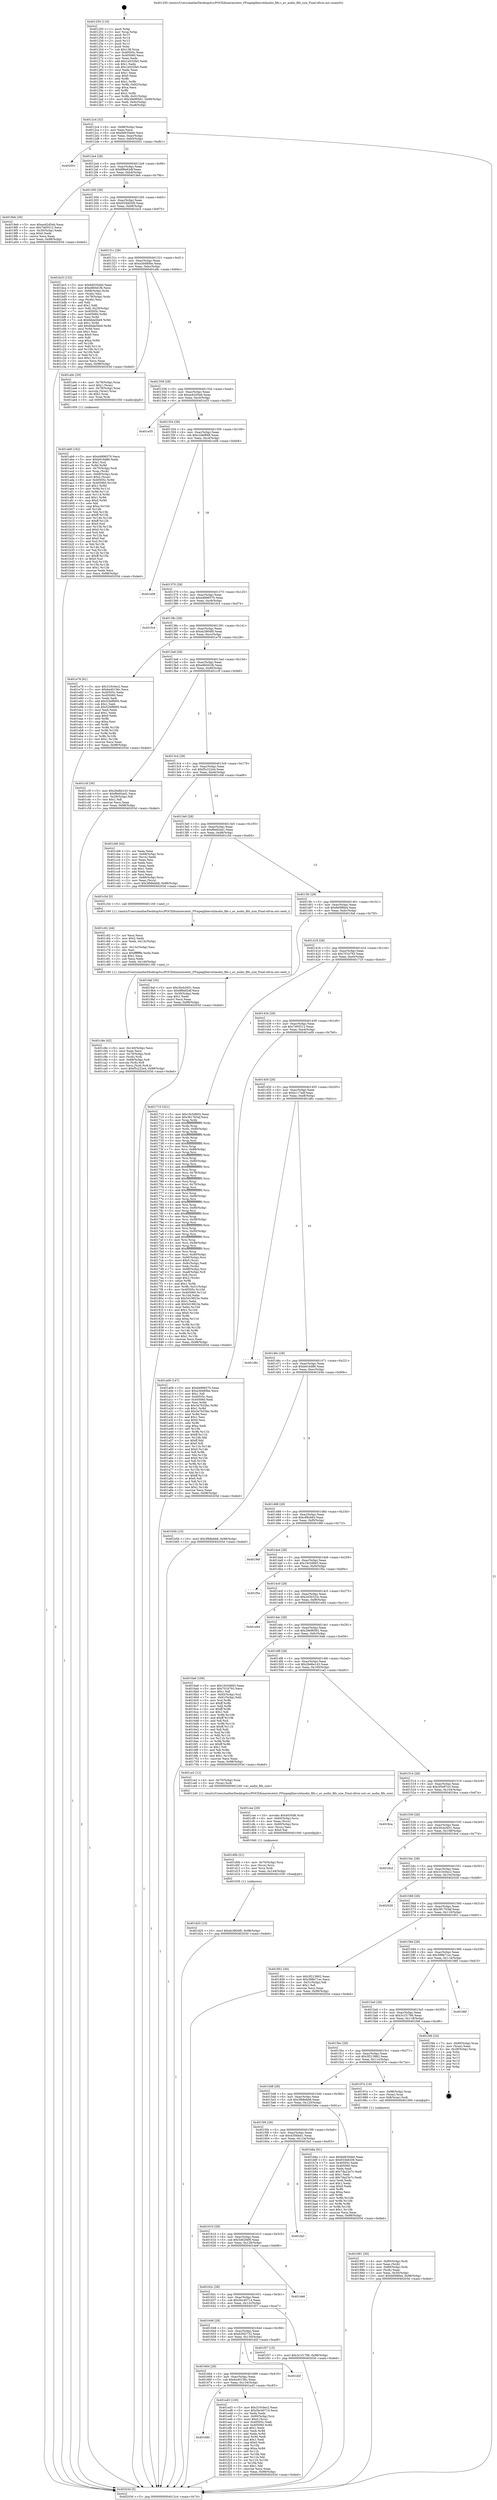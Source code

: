 digraph "0x401250" {
  label = "0x401250 (/mnt/c/Users/mathe/Desktop/tcc/POCII/binaries/extr_FFmpeglibavutilaudio_fifo.c_av_audio_fifo_size_Final-ollvm.out::main(0))"
  labelloc = "t"
  node[shape=record]

  Entry [label="",width=0.3,height=0.3,shape=circle,fillcolor=black,style=filled]
  "0x4012c4" [label="{
     0x4012c4 [32]\l
     | [instrs]\l
     &nbsp;&nbsp;0x4012c4 \<+6\>: mov -0x98(%rbp),%eax\l
     &nbsp;&nbsp;0x4012ca \<+2\>: mov %eax,%ecx\l
     &nbsp;&nbsp;0x4012cc \<+6\>: sub $0x8d035eb0,%ecx\l
     &nbsp;&nbsp;0x4012d2 \<+6\>: mov %eax,-0xac(%rbp)\l
     &nbsp;&nbsp;0x4012d8 \<+6\>: mov %ecx,-0xb0(%rbp)\l
     &nbsp;&nbsp;0x4012de \<+6\>: je 0000000000402001 \<main+0xdb1\>\l
  }"]
  "0x402001" [label="{
     0x402001\l
  }", style=dashed]
  "0x4012e4" [label="{
     0x4012e4 [28]\l
     | [instrs]\l
     &nbsp;&nbsp;0x4012e4 \<+5\>: jmp 00000000004012e9 \<main+0x99\>\l
     &nbsp;&nbsp;0x4012e9 \<+6\>: mov -0xac(%rbp),%eax\l
     &nbsp;&nbsp;0x4012ef \<+5\>: sub $0x8f6e62df,%eax\l
     &nbsp;&nbsp;0x4012f4 \<+6\>: mov %eax,-0xb4(%rbp)\l
     &nbsp;&nbsp;0x4012fa \<+6\>: je 00000000004019eb \<main+0x79b\>\l
  }"]
  Exit [label="",width=0.3,height=0.3,shape=circle,fillcolor=black,style=filled,peripheries=2]
  "0x4019eb" [label="{
     0x4019eb [30]\l
     | [instrs]\l
     &nbsp;&nbsp;0x4019eb \<+5\>: mov $0xac62d5eb,%eax\l
     &nbsp;&nbsp;0x4019f0 \<+5\>: mov $0x7d05512,%ecx\l
     &nbsp;&nbsp;0x4019f5 \<+3\>: mov -0x30(%rbp),%edx\l
     &nbsp;&nbsp;0x4019f8 \<+3\>: cmp $0x0,%edx\l
     &nbsp;&nbsp;0x4019fb \<+3\>: cmove %ecx,%eax\l
     &nbsp;&nbsp;0x4019fe \<+6\>: mov %eax,-0x98(%rbp)\l
     &nbsp;&nbsp;0x401a04 \<+5\>: jmp 000000000040203d \<main+0xded\>\l
  }"]
  "0x401300" [label="{
     0x401300 [28]\l
     | [instrs]\l
     &nbsp;&nbsp;0x401300 \<+5\>: jmp 0000000000401305 \<main+0xb5\>\l
     &nbsp;&nbsp;0x401305 \<+6\>: mov -0xac(%rbp),%eax\l
     &nbsp;&nbsp;0x40130b \<+5\>: sub $0x933b8209,%eax\l
     &nbsp;&nbsp;0x401310 \<+6\>: mov %eax,-0xb8(%rbp)\l
     &nbsp;&nbsp;0x401316 \<+6\>: je 0000000000401bc5 \<main+0x975\>\l
  }"]
  "0x401680" [label="{
     0x401680\l
  }", style=dashed]
  "0x401bc5" [label="{
     0x401bc5 [122]\l
     | [instrs]\l
     &nbsp;&nbsp;0x401bc5 \<+5\>: mov $0x8d035eb0,%eax\l
     &nbsp;&nbsp;0x401bca \<+5\>: mov $0xe9b0d1fb,%ecx\l
     &nbsp;&nbsp;0x401bcf \<+4\>: mov -0x68(%rbp),%rdx\l
     &nbsp;&nbsp;0x401bd3 \<+2\>: mov (%rdx),%esi\l
     &nbsp;&nbsp;0x401bd5 \<+4\>: mov -0x78(%rbp),%rdx\l
     &nbsp;&nbsp;0x401bd9 \<+2\>: cmp (%rdx),%esi\l
     &nbsp;&nbsp;0x401bdb \<+4\>: setl %dil\l
     &nbsp;&nbsp;0x401bdf \<+4\>: and $0x1,%dil\l
     &nbsp;&nbsp;0x401be3 \<+4\>: mov %dil,-0x29(%rbp)\l
     &nbsp;&nbsp;0x401be7 \<+7\>: mov 0x40505c,%esi\l
     &nbsp;&nbsp;0x401bee \<+8\>: mov 0x405060,%r8d\l
     &nbsp;&nbsp;0x401bf6 \<+3\>: mov %esi,%r9d\l
     &nbsp;&nbsp;0x401bf9 \<+7\>: sub $0x8dda5bb9,%r9d\l
     &nbsp;&nbsp;0x401c00 \<+4\>: sub $0x1,%r9d\l
     &nbsp;&nbsp;0x401c04 \<+7\>: add $0x8dda5bb9,%r9d\l
     &nbsp;&nbsp;0x401c0b \<+4\>: imul %r9d,%esi\l
     &nbsp;&nbsp;0x401c0f \<+3\>: and $0x1,%esi\l
     &nbsp;&nbsp;0x401c12 \<+3\>: cmp $0x0,%esi\l
     &nbsp;&nbsp;0x401c15 \<+4\>: sete %dil\l
     &nbsp;&nbsp;0x401c19 \<+4\>: cmp $0xa,%r8d\l
     &nbsp;&nbsp;0x401c1d \<+4\>: setl %r10b\l
     &nbsp;&nbsp;0x401c21 \<+3\>: mov %dil,%r11b\l
     &nbsp;&nbsp;0x401c24 \<+3\>: and %r10b,%r11b\l
     &nbsp;&nbsp;0x401c27 \<+3\>: xor %r10b,%dil\l
     &nbsp;&nbsp;0x401c2a \<+3\>: or %dil,%r11b\l
     &nbsp;&nbsp;0x401c2d \<+4\>: test $0x1,%r11b\l
     &nbsp;&nbsp;0x401c31 \<+3\>: cmovne %ecx,%eax\l
     &nbsp;&nbsp;0x401c34 \<+6\>: mov %eax,-0x98(%rbp)\l
     &nbsp;&nbsp;0x401c3a \<+5\>: jmp 000000000040203d \<main+0xded\>\l
  }"]
  "0x40131c" [label="{
     0x40131c [28]\l
     | [instrs]\l
     &nbsp;&nbsp;0x40131c \<+5\>: jmp 0000000000401321 \<main+0xd1\>\l
     &nbsp;&nbsp;0x401321 \<+6\>: mov -0xac(%rbp),%eax\l
     &nbsp;&nbsp;0x401327 \<+5\>: sub $0xa3d480be,%eax\l
     &nbsp;&nbsp;0x40132c \<+6\>: mov %eax,-0xbc(%rbp)\l
     &nbsp;&nbsp;0x401332 \<+6\>: je 0000000000401a9c \<main+0x84c\>\l
  }"]
  "0x401ed3" [label="{
     0x401ed3 [100]\l
     | [instrs]\l
     &nbsp;&nbsp;0x401ed3 \<+5\>: mov $0x310c0ec2,%eax\l
     &nbsp;&nbsp;0x401ed8 \<+5\>: mov $0x5bc40714,%ecx\l
     &nbsp;&nbsp;0x401edd \<+2\>: xor %edx,%edx\l
     &nbsp;&nbsp;0x401edf \<+7\>: mov -0x90(%rbp),%rsi\l
     &nbsp;&nbsp;0x401ee6 \<+6\>: movl $0x0,(%rsi)\l
     &nbsp;&nbsp;0x401eec \<+7\>: mov 0x40505c,%edi\l
     &nbsp;&nbsp;0x401ef3 \<+8\>: mov 0x405060,%r8d\l
     &nbsp;&nbsp;0x401efb \<+3\>: sub $0x1,%edx\l
     &nbsp;&nbsp;0x401efe \<+3\>: mov %edi,%r9d\l
     &nbsp;&nbsp;0x401f01 \<+3\>: add %edx,%r9d\l
     &nbsp;&nbsp;0x401f04 \<+4\>: imul %r9d,%edi\l
     &nbsp;&nbsp;0x401f08 \<+3\>: and $0x1,%edi\l
     &nbsp;&nbsp;0x401f0b \<+3\>: cmp $0x0,%edi\l
     &nbsp;&nbsp;0x401f0e \<+4\>: sete %r10b\l
     &nbsp;&nbsp;0x401f12 \<+4\>: cmp $0xa,%r8d\l
     &nbsp;&nbsp;0x401f16 \<+4\>: setl %r11b\l
     &nbsp;&nbsp;0x401f1a \<+3\>: mov %r10b,%bl\l
     &nbsp;&nbsp;0x401f1d \<+3\>: and %r11b,%bl\l
     &nbsp;&nbsp;0x401f20 \<+3\>: xor %r11b,%r10b\l
     &nbsp;&nbsp;0x401f23 \<+3\>: or %r10b,%bl\l
     &nbsp;&nbsp;0x401f26 \<+3\>: test $0x1,%bl\l
     &nbsp;&nbsp;0x401f29 \<+3\>: cmovne %ecx,%eax\l
     &nbsp;&nbsp;0x401f2c \<+6\>: mov %eax,-0x98(%rbp)\l
     &nbsp;&nbsp;0x401f32 \<+5\>: jmp 000000000040203d \<main+0xded\>\l
  }"]
  "0x401a9c" [label="{
     0x401a9c [29]\l
     | [instrs]\l
     &nbsp;&nbsp;0x401a9c \<+4\>: mov -0x78(%rbp),%rax\l
     &nbsp;&nbsp;0x401aa0 \<+6\>: movl $0x1,(%rax)\l
     &nbsp;&nbsp;0x401aa6 \<+4\>: mov -0x78(%rbp),%rax\l
     &nbsp;&nbsp;0x401aaa \<+3\>: movslq (%rax),%rax\l
     &nbsp;&nbsp;0x401aad \<+4\>: shl $0x2,%rax\l
     &nbsp;&nbsp;0x401ab1 \<+3\>: mov %rax,%rdi\l
     &nbsp;&nbsp;0x401ab4 \<+5\>: call 0000000000401050 \<malloc@plt\>\l
     | [calls]\l
     &nbsp;&nbsp;0x401050 \{1\} (unknown)\l
  }"]
  "0x401338" [label="{
     0x401338 [28]\l
     | [instrs]\l
     &nbsp;&nbsp;0x401338 \<+5\>: jmp 000000000040133d \<main+0xed\>\l
     &nbsp;&nbsp;0x40133d \<+6\>: mov -0xac(%rbp),%eax\l
     &nbsp;&nbsp;0x401343 \<+5\>: sub $0xac62d5eb,%eax\l
     &nbsp;&nbsp;0x401348 \<+6\>: mov %eax,-0xc0(%rbp)\l
     &nbsp;&nbsp;0x40134e \<+6\>: je 0000000000401e55 \<main+0xc05\>\l
  }"]
  "0x401664" [label="{
     0x401664 [28]\l
     | [instrs]\l
     &nbsp;&nbsp;0x401664 \<+5\>: jmp 0000000000401669 \<main+0x419\>\l
     &nbsp;&nbsp;0x401669 \<+6\>: mov -0xac(%rbp),%eax\l
     &nbsp;&nbsp;0x40166f \<+5\>: sub $0x6e40156c,%eax\l
     &nbsp;&nbsp;0x401674 \<+6\>: mov %eax,-0x134(%rbp)\l
     &nbsp;&nbsp;0x40167a \<+6\>: je 0000000000401ed3 \<main+0xc83\>\l
  }"]
  "0x401e55" [label="{
     0x401e55\l
  }", style=dashed]
  "0x401354" [label="{
     0x401354 [28]\l
     | [instrs]\l
     &nbsp;&nbsp;0x401354 \<+5\>: jmp 0000000000401359 \<main+0x109\>\l
     &nbsp;&nbsp;0x401359 \<+6\>: mov -0xac(%rbp),%eax\l
     &nbsp;&nbsp;0x40135f \<+5\>: sub $0xc2def668,%eax\l
     &nbsp;&nbsp;0x401364 \<+6\>: mov %eax,-0xc4(%rbp)\l
     &nbsp;&nbsp;0x40136a \<+6\>: je 0000000000401e08 \<main+0xbb8\>\l
  }"]
  "0x401d2f" [label="{
     0x401d2f\l
  }", style=dashed]
  "0x401e08" [label="{
     0x401e08\l
  }", style=dashed]
  "0x401370" [label="{
     0x401370 [28]\l
     | [instrs]\l
     &nbsp;&nbsp;0x401370 \<+5\>: jmp 0000000000401375 \<main+0x125\>\l
     &nbsp;&nbsp;0x401375 \<+6\>: mov -0xac(%rbp),%eax\l
     &nbsp;&nbsp;0x40137b \<+5\>: sub $0xd4896570,%eax\l
     &nbsp;&nbsp;0x401380 \<+6\>: mov %eax,-0xc8(%rbp)\l
     &nbsp;&nbsp;0x401386 \<+6\>: je 0000000000401fc4 \<main+0xd74\>\l
  }"]
  "0x401648" [label="{
     0x401648 [28]\l
     | [instrs]\l
     &nbsp;&nbsp;0x401648 \<+5\>: jmp 000000000040164d \<main+0x3fd\>\l
     &nbsp;&nbsp;0x40164d \<+6\>: mov -0xac(%rbp),%eax\l
     &nbsp;&nbsp;0x401653 \<+5\>: sub $0x62fd2732,%eax\l
     &nbsp;&nbsp;0x401658 \<+6\>: mov %eax,-0x130(%rbp)\l
     &nbsp;&nbsp;0x40165e \<+6\>: je 0000000000401d2f \<main+0xadf\>\l
  }"]
  "0x401fc4" [label="{
     0x401fc4\l
  }", style=dashed]
  "0x40138c" [label="{
     0x40138c [28]\l
     | [instrs]\l
     &nbsp;&nbsp;0x40138c \<+5\>: jmp 0000000000401391 \<main+0x141\>\l
     &nbsp;&nbsp;0x401391 \<+6\>: mov -0xac(%rbp),%eax\l
     &nbsp;&nbsp;0x401397 \<+5\>: sub $0xdc3804f0,%eax\l
     &nbsp;&nbsp;0x40139c \<+6\>: mov %eax,-0xcc(%rbp)\l
     &nbsp;&nbsp;0x4013a2 \<+6\>: je 0000000000401e78 \<main+0xc28\>\l
  }"]
  "0x401f37" [label="{
     0x401f37 [15]\l
     | [instrs]\l
     &nbsp;&nbsp;0x401f37 \<+10\>: movl $0x3c1f1786,-0x98(%rbp)\l
     &nbsp;&nbsp;0x401f41 \<+5\>: jmp 000000000040203d \<main+0xded\>\l
  }"]
  "0x401e78" [label="{
     0x401e78 [91]\l
     | [instrs]\l
     &nbsp;&nbsp;0x401e78 \<+5\>: mov $0x310c0ec2,%eax\l
     &nbsp;&nbsp;0x401e7d \<+5\>: mov $0x6e40156c,%ecx\l
     &nbsp;&nbsp;0x401e82 \<+7\>: mov 0x40505c,%edx\l
     &nbsp;&nbsp;0x401e89 \<+7\>: mov 0x405060,%esi\l
     &nbsp;&nbsp;0x401e90 \<+2\>: mov %edx,%edi\l
     &nbsp;&nbsp;0x401e92 \<+6\>: add $0x52bf8995,%edi\l
     &nbsp;&nbsp;0x401e98 \<+3\>: sub $0x1,%edi\l
     &nbsp;&nbsp;0x401e9b \<+6\>: sub $0x52bf8995,%edi\l
     &nbsp;&nbsp;0x401ea1 \<+3\>: imul %edi,%edx\l
     &nbsp;&nbsp;0x401ea4 \<+3\>: and $0x1,%edx\l
     &nbsp;&nbsp;0x401ea7 \<+3\>: cmp $0x0,%edx\l
     &nbsp;&nbsp;0x401eaa \<+4\>: sete %r8b\l
     &nbsp;&nbsp;0x401eae \<+3\>: cmp $0xa,%esi\l
     &nbsp;&nbsp;0x401eb1 \<+4\>: setl %r9b\l
     &nbsp;&nbsp;0x401eb5 \<+3\>: mov %r8b,%r10b\l
     &nbsp;&nbsp;0x401eb8 \<+3\>: and %r9b,%r10b\l
     &nbsp;&nbsp;0x401ebb \<+3\>: xor %r9b,%r8b\l
     &nbsp;&nbsp;0x401ebe \<+3\>: or %r8b,%r10b\l
     &nbsp;&nbsp;0x401ec1 \<+4\>: test $0x1,%r10b\l
     &nbsp;&nbsp;0x401ec5 \<+3\>: cmovne %ecx,%eax\l
     &nbsp;&nbsp;0x401ec8 \<+6\>: mov %eax,-0x98(%rbp)\l
     &nbsp;&nbsp;0x401ece \<+5\>: jmp 000000000040203d \<main+0xded\>\l
  }"]
  "0x4013a8" [label="{
     0x4013a8 [28]\l
     | [instrs]\l
     &nbsp;&nbsp;0x4013a8 \<+5\>: jmp 00000000004013ad \<main+0x15d\>\l
     &nbsp;&nbsp;0x4013ad \<+6\>: mov -0xac(%rbp),%eax\l
     &nbsp;&nbsp;0x4013b3 \<+5\>: sub $0xe9b0d1fb,%eax\l
     &nbsp;&nbsp;0x4013b8 \<+6\>: mov %eax,-0xd0(%rbp)\l
     &nbsp;&nbsp;0x4013be \<+6\>: je 0000000000401c3f \<main+0x9ef\>\l
  }"]
  "0x40162c" [label="{
     0x40162c [28]\l
     | [instrs]\l
     &nbsp;&nbsp;0x40162c \<+5\>: jmp 0000000000401631 \<main+0x3e1\>\l
     &nbsp;&nbsp;0x401631 \<+6\>: mov -0xac(%rbp),%eax\l
     &nbsp;&nbsp;0x401637 \<+5\>: sub $0x5bc40714,%eax\l
     &nbsp;&nbsp;0x40163c \<+6\>: mov %eax,-0x12c(%rbp)\l
     &nbsp;&nbsp;0x401642 \<+6\>: je 0000000000401f37 \<main+0xce7\>\l
  }"]
  "0x401c3f" [label="{
     0x401c3f [30]\l
     | [instrs]\l
     &nbsp;&nbsp;0x401c3f \<+5\>: mov $0x2bd6e143,%eax\l
     &nbsp;&nbsp;0x401c44 \<+5\>: mov $0xf9e92ed1,%ecx\l
     &nbsp;&nbsp;0x401c49 \<+3\>: mov -0x29(%rbp),%dl\l
     &nbsp;&nbsp;0x401c4c \<+3\>: test $0x1,%dl\l
     &nbsp;&nbsp;0x401c4f \<+3\>: cmovne %ecx,%eax\l
     &nbsp;&nbsp;0x401c52 \<+6\>: mov %eax,-0x98(%rbp)\l
     &nbsp;&nbsp;0x401c58 \<+5\>: jmp 000000000040203d \<main+0xded\>\l
  }"]
  "0x4013c4" [label="{
     0x4013c4 [28]\l
     | [instrs]\l
     &nbsp;&nbsp;0x4013c4 \<+5\>: jmp 00000000004013c9 \<main+0x179\>\l
     &nbsp;&nbsp;0x4013c9 \<+6\>: mov -0xac(%rbp),%eax\l
     &nbsp;&nbsp;0x4013cf \<+5\>: sub $0xf5c222e4,%eax\l
     &nbsp;&nbsp;0x4013d4 \<+6\>: mov %eax,-0xd4(%rbp)\l
     &nbsp;&nbsp;0x4013da \<+6\>: je 0000000000401cb8 \<main+0xa68\>\l
  }"]
  "0x401de6" [label="{
     0x401de6\l
  }", style=dashed]
  "0x401cb8" [label="{
     0x401cb8 [42]\l
     | [instrs]\l
     &nbsp;&nbsp;0x401cb8 \<+2\>: xor %eax,%eax\l
     &nbsp;&nbsp;0x401cba \<+4\>: mov -0x68(%rbp),%rcx\l
     &nbsp;&nbsp;0x401cbe \<+2\>: mov (%rcx),%edx\l
     &nbsp;&nbsp;0x401cc0 \<+2\>: mov %eax,%esi\l
     &nbsp;&nbsp;0x401cc2 \<+2\>: sub %edx,%esi\l
     &nbsp;&nbsp;0x401cc4 \<+2\>: mov %eax,%edx\l
     &nbsp;&nbsp;0x401cc6 \<+3\>: sub $0x1,%edx\l
     &nbsp;&nbsp;0x401cc9 \<+2\>: add %edx,%esi\l
     &nbsp;&nbsp;0x401ccb \<+2\>: sub %esi,%eax\l
     &nbsp;&nbsp;0x401ccd \<+4\>: mov -0x68(%rbp),%rcx\l
     &nbsp;&nbsp;0x401cd1 \<+2\>: mov %eax,(%rcx)\l
     &nbsp;&nbsp;0x401cd3 \<+10\>: movl $0x3fb8ebb8,-0x98(%rbp)\l
     &nbsp;&nbsp;0x401cdd \<+5\>: jmp 000000000040203d \<main+0xded\>\l
  }"]
  "0x4013e0" [label="{
     0x4013e0 [28]\l
     | [instrs]\l
     &nbsp;&nbsp;0x4013e0 \<+5\>: jmp 00000000004013e5 \<main+0x195\>\l
     &nbsp;&nbsp;0x4013e5 \<+6\>: mov -0xac(%rbp),%eax\l
     &nbsp;&nbsp;0x4013eb \<+5\>: sub $0xf9e92ed1,%eax\l
     &nbsp;&nbsp;0x4013f0 \<+6\>: mov %eax,-0xd8(%rbp)\l
     &nbsp;&nbsp;0x4013f6 \<+6\>: je 0000000000401c5d \<main+0xa0d\>\l
  }"]
  "0x401610" [label="{
     0x401610 [28]\l
     | [instrs]\l
     &nbsp;&nbsp;0x401610 \<+5\>: jmp 0000000000401615 \<main+0x3c5\>\l
     &nbsp;&nbsp;0x401615 \<+6\>: mov -0xac(%rbp),%eax\l
     &nbsp;&nbsp;0x40161b \<+5\>: sub $0x5462f4f9,%eax\l
     &nbsp;&nbsp;0x401620 \<+6\>: mov %eax,-0x128(%rbp)\l
     &nbsp;&nbsp;0x401626 \<+6\>: je 0000000000401de6 \<main+0xb96\>\l
  }"]
  "0x401c5d" [label="{
     0x401c5d [5]\l
     | [instrs]\l
     &nbsp;&nbsp;0x401c5d \<+5\>: call 0000000000401160 \<next_i\>\l
     | [calls]\l
     &nbsp;&nbsp;0x401160 \{1\} (/mnt/c/Users/mathe/Desktop/tcc/POCII/binaries/extr_FFmpeglibavutilaudio_fifo.c_av_audio_fifo_size_Final-ollvm.out::next_i)\l
  }"]
  "0x4013fc" [label="{
     0x4013fc [28]\l
     | [instrs]\l
     &nbsp;&nbsp;0x4013fc \<+5\>: jmp 0000000000401401 \<main+0x1b1\>\l
     &nbsp;&nbsp;0x401401 \<+6\>: mov -0xac(%rbp),%eax\l
     &nbsp;&nbsp;0x401407 \<+5\>: sub $0xfe098fa4,%eax\l
     &nbsp;&nbsp;0x40140c \<+6\>: mov %eax,-0xdc(%rbp)\l
     &nbsp;&nbsp;0x401412 \<+6\>: je 00000000004019af \<main+0x75f\>\l
  }"]
  "0x401fa3" [label="{
     0x401fa3\l
  }", style=dashed]
  "0x4019af" [label="{
     0x4019af [30]\l
     | [instrs]\l
     &nbsp;&nbsp;0x4019af \<+5\>: mov $0x30cb2651,%eax\l
     &nbsp;&nbsp;0x4019b4 \<+5\>: mov $0x8f6e62df,%ecx\l
     &nbsp;&nbsp;0x4019b9 \<+3\>: mov -0x30(%rbp),%edx\l
     &nbsp;&nbsp;0x4019bc \<+3\>: cmp $0x1,%edx\l
     &nbsp;&nbsp;0x4019bf \<+3\>: cmovl %ecx,%eax\l
     &nbsp;&nbsp;0x4019c2 \<+6\>: mov %eax,-0x98(%rbp)\l
     &nbsp;&nbsp;0x4019c8 \<+5\>: jmp 000000000040203d \<main+0xded\>\l
  }"]
  "0x401418" [label="{
     0x401418 [28]\l
     | [instrs]\l
     &nbsp;&nbsp;0x401418 \<+5\>: jmp 000000000040141d \<main+0x1cd\>\l
     &nbsp;&nbsp;0x40141d \<+6\>: mov -0xac(%rbp),%eax\l
     &nbsp;&nbsp;0x401423 \<+5\>: sub $0x701b793,%eax\l
     &nbsp;&nbsp;0x401428 \<+6\>: mov %eax,-0xe0(%rbp)\l
     &nbsp;&nbsp;0x40142e \<+6\>: je 0000000000401710 \<main+0x4c0\>\l
  }"]
  "0x401d20" [label="{
     0x401d20 [15]\l
     | [instrs]\l
     &nbsp;&nbsp;0x401d20 \<+10\>: movl $0xdc3804f0,-0x98(%rbp)\l
     &nbsp;&nbsp;0x401d2a \<+5\>: jmp 000000000040203d \<main+0xded\>\l
  }"]
  "0x401710" [label="{
     0x401710 [321]\l
     | [instrs]\l
     &nbsp;&nbsp;0x401710 \<+5\>: mov $0x19c5d693,%eax\l
     &nbsp;&nbsp;0x401715 \<+5\>: mov $0x381763af,%ecx\l
     &nbsp;&nbsp;0x40171a \<+3\>: mov %rsp,%rdx\l
     &nbsp;&nbsp;0x40171d \<+4\>: add $0xfffffffffffffff0,%rdx\l
     &nbsp;&nbsp;0x401721 \<+3\>: mov %rdx,%rsp\l
     &nbsp;&nbsp;0x401724 \<+7\>: mov %rdx,-0x90(%rbp)\l
     &nbsp;&nbsp;0x40172b \<+3\>: mov %rsp,%rdx\l
     &nbsp;&nbsp;0x40172e \<+4\>: add $0xfffffffffffffff0,%rdx\l
     &nbsp;&nbsp;0x401732 \<+3\>: mov %rdx,%rsp\l
     &nbsp;&nbsp;0x401735 \<+3\>: mov %rsp,%rsi\l
     &nbsp;&nbsp;0x401738 \<+4\>: add $0xfffffffffffffff0,%rsi\l
     &nbsp;&nbsp;0x40173c \<+3\>: mov %rsi,%rsp\l
     &nbsp;&nbsp;0x40173f \<+7\>: mov %rsi,-0x88(%rbp)\l
     &nbsp;&nbsp;0x401746 \<+3\>: mov %rsp,%rsi\l
     &nbsp;&nbsp;0x401749 \<+4\>: add $0xfffffffffffffff0,%rsi\l
     &nbsp;&nbsp;0x40174d \<+3\>: mov %rsi,%rsp\l
     &nbsp;&nbsp;0x401750 \<+4\>: mov %rsi,-0x80(%rbp)\l
     &nbsp;&nbsp;0x401754 \<+3\>: mov %rsp,%rsi\l
     &nbsp;&nbsp;0x401757 \<+4\>: add $0xfffffffffffffff0,%rsi\l
     &nbsp;&nbsp;0x40175b \<+3\>: mov %rsi,%rsp\l
     &nbsp;&nbsp;0x40175e \<+4\>: mov %rsi,-0x78(%rbp)\l
     &nbsp;&nbsp;0x401762 \<+3\>: mov %rsp,%rsi\l
     &nbsp;&nbsp;0x401765 \<+4\>: add $0xfffffffffffffff0,%rsi\l
     &nbsp;&nbsp;0x401769 \<+3\>: mov %rsi,%rsp\l
     &nbsp;&nbsp;0x40176c \<+4\>: mov %rsi,-0x70(%rbp)\l
     &nbsp;&nbsp;0x401770 \<+3\>: mov %rsp,%rsi\l
     &nbsp;&nbsp;0x401773 \<+4\>: add $0xfffffffffffffff0,%rsi\l
     &nbsp;&nbsp;0x401777 \<+3\>: mov %rsi,%rsp\l
     &nbsp;&nbsp;0x40177a \<+4\>: mov %rsi,-0x68(%rbp)\l
     &nbsp;&nbsp;0x40177e \<+3\>: mov %rsp,%rsi\l
     &nbsp;&nbsp;0x401781 \<+4\>: add $0xfffffffffffffff0,%rsi\l
     &nbsp;&nbsp;0x401785 \<+3\>: mov %rsi,%rsp\l
     &nbsp;&nbsp;0x401788 \<+4\>: mov %rsi,-0x60(%rbp)\l
     &nbsp;&nbsp;0x40178c \<+3\>: mov %rsp,%rsi\l
     &nbsp;&nbsp;0x40178f \<+4\>: add $0xfffffffffffffff0,%rsi\l
     &nbsp;&nbsp;0x401793 \<+3\>: mov %rsi,%rsp\l
     &nbsp;&nbsp;0x401796 \<+4\>: mov %rsi,-0x58(%rbp)\l
     &nbsp;&nbsp;0x40179a \<+3\>: mov %rsp,%rsi\l
     &nbsp;&nbsp;0x40179d \<+4\>: add $0xfffffffffffffff0,%rsi\l
     &nbsp;&nbsp;0x4017a1 \<+3\>: mov %rsi,%rsp\l
     &nbsp;&nbsp;0x4017a4 \<+4\>: mov %rsi,-0x50(%rbp)\l
     &nbsp;&nbsp;0x4017a8 \<+3\>: mov %rsp,%rsi\l
     &nbsp;&nbsp;0x4017ab \<+4\>: add $0xfffffffffffffff0,%rsi\l
     &nbsp;&nbsp;0x4017af \<+3\>: mov %rsi,%rsp\l
     &nbsp;&nbsp;0x4017b2 \<+4\>: mov %rsi,-0x48(%rbp)\l
     &nbsp;&nbsp;0x4017b6 \<+3\>: mov %rsp,%rsi\l
     &nbsp;&nbsp;0x4017b9 \<+4\>: add $0xfffffffffffffff0,%rsi\l
     &nbsp;&nbsp;0x4017bd \<+3\>: mov %rsi,%rsp\l
     &nbsp;&nbsp;0x4017c0 \<+4\>: mov %rsi,-0x40(%rbp)\l
     &nbsp;&nbsp;0x4017c4 \<+7\>: mov -0x90(%rbp),%rsi\l
     &nbsp;&nbsp;0x4017cb \<+6\>: movl $0x0,(%rsi)\l
     &nbsp;&nbsp;0x4017d1 \<+6\>: mov -0x9c(%rbp),%edi\l
     &nbsp;&nbsp;0x4017d7 \<+2\>: mov %edi,(%rdx)\l
     &nbsp;&nbsp;0x4017d9 \<+7\>: mov -0x88(%rbp),%rsi\l
     &nbsp;&nbsp;0x4017e0 \<+7\>: mov -0xa8(%rbp),%r8\l
     &nbsp;&nbsp;0x4017e7 \<+3\>: mov %r8,(%rsi)\l
     &nbsp;&nbsp;0x4017ea \<+3\>: cmpl $0x2,(%rdx)\l
     &nbsp;&nbsp;0x4017ed \<+4\>: setne %r9b\l
     &nbsp;&nbsp;0x4017f1 \<+4\>: and $0x1,%r9b\l
     &nbsp;&nbsp;0x4017f5 \<+4\>: mov %r9b,-0x31(%rbp)\l
     &nbsp;&nbsp;0x4017f9 \<+8\>: mov 0x40505c,%r10d\l
     &nbsp;&nbsp;0x401801 \<+8\>: mov 0x405060,%r11d\l
     &nbsp;&nbsp;0x401809 \<+3\>: mov %r10d,%ebx\l
     &nbsp;&nbsp;0x40180c \<+6\>: sub $0x5d19823e,%ebx\l
     &nbsp;&nbsp;0x401812 \<+3\>: sub $0x1,%ebx\l
     &nbsp;&nbsp;0x401815 \<+6\>: add $0x5d19823e,%ebx\l
     &nbsp;&nbsp;0x40181b \<+4\>: imul %ebx,%r10d\l
     &nbsp;&nbsp;0x40181f \<+4\>: and $0x1,%r10d\l
     &nbsp;&nbsp;0x401823 \<+4\>: cmp $0x0,%r10d\l
     &nbsp;&nbsp;0x401827 \<+4\>: sete %r9b\l
     &nbsp;&nbsp;0x40182b \<+4\>: cmp $0xa,%r11d\l
     &nbsp;&nbsp;0x40182f \<+4\>: setl %r14b\l
     &nbsp;&nbsp;0x401833 \<+3\>: mov %r9b,%r15b\l
     &nbsp;&nbsp;0x401836 \<+3\>: and %r14b,%r15b\l
     &nbsp;&nbsp;0x401839 \<+3\>: xor %r14b,%r9b\l
     &nbsp;&nbsp;0x40183c \<+3\>: or %r9b,%r15b\l
     &nbsp;&nbsp;0x40183f \<+4\>: test $0x1,%r15b\l
     &nbsp;&nbsp;0x401843 \<+3\>: cmovne %ecx,%eax\l
     &nbsp;&nbsp;0x401846 \<+6\>: mov %eax,-0x98(%rbp)\l
     &nbsp;&nbsp;0x40184c \<+5\>: jmp 000000000040203d \<main+0xded\>\l
  }"]
  "0x401434" [label="{
     0x401434 [28]\l
     | [instrs]\l
     &nbsp;&nbsp;0x401434 \<+5\>: jmp 0000000000401439 \<main+0x1e9\>\l
     &nbsp;&nbsp;0x401439 \<+6\>: mov -0xac(%rbp),%eax\l
     &nbsp;&nbsp;0x40143f \<+5\>: sub $0x7d05512,%eax\l
     &nbsp;&nbsp;0x401444 \<+6\>: mov %eax,-0xe4(%rbp)\l
     &nbsp;&nbsp;0x40144a \<+6\>: je 0000000000401a09 \<main+0x7b9\>\l
  }"]
  "0x401d0b" [label="{
     0x401d0b [21]\l
     | [instrs]\l
     &nbsp;&nbsp;0x401d0b \<+4\>: mov -0x70(%rbp),%rcx\l
     &nbsp;&nbsp;0x401d0f \<+3\>: mov (%rcx),%rcx\l
     &nbsp;&nbsp;0x401d12 \<+3\>: mov %rcx,%rdi\l
     &nbsp;&nbsp;0x401d15 \<+6\>: mov %eax,-0x144(%rbp)\l
     &nbsp;&nbsp;0x401d1b \<+5\>: call 0000000000401030 \<free@plt\>\l
     | [calls]\l
     &nbsp;&nbsp;0x401030 \{1\} (unknown)\l
  }"]
  "0x401a09" [label="{
     0x401a09 [147]\l
     | [instrs]\l
     &nbsp;&nbsp;0x401a09 \<+5\>: mov $0xd4896570,%eax\l
     &nbsp;&nbsp;0x401a0e \<+5\>: mov $0xa3d480be,%ecx\l
     &nbsp;&nbsp;0x401a13 \<+2\>: mov $0x1,%dl\l
     &nbsp;&nbsp;0x401a15 \<+7\>: mov 0x40505c,%esi\l
     &nbsp;&nbsp;0x401a1c \<+7\>: mov 0x405060,%edi\l
     &nbsp;&nbsp;0x401a23 \<+3\>: mov %esi,%r8d\l
     &nbsp;&nbsp;0x401a26 \<+7\>: sub $0x3e7b33bc,%r8d\l
     &nbsp;&nbsp;0x401a2d \<+4\>: sub $0x1,%r8d\l
     &nbsp;&nbsp;0x401a31 \<+7\>: add $0x3e7b33bc,%r8d\l
     &nbsp;&nbsp;0x401a38 \<+4\>: imul %r8d,%esi\l
     &nbsp;&nbsp;0x401a3c \<+3\>: and $0x1,%esi\l
     &nbsp;&nbsp;0x401a3f \<+3\>: cmp $0x0,%esi\l
     &nbsp;&nbsp;0x401a42 \<+4\>: sete %r9b\l
     &nbsp;&nbsp;0x401a46 \<+3\>: cmp $0xa,%edi\l
     &nbsp;&nbsp;0x401a49 \<+4\>: setl %r10b\l
     &nbsp;&nbsp;0x401a4d \<+3\>: mov %r9b,%r11b\l
     &nbsp;&nbsp;0x401a50 \<+4\>: xor $0xff,%r11b\l
     &nbsp;&nbsp;0x401a54 \<+3\>: mov %r10b,%bl\l
     &nbsp;&nbsp;0x401a57 \<+3\>: xor $0xff,%bl\l
     &nbsp;&nbsp;0x401a5a \<+3\>: xor $0x0,%dl\l
     &nbsp;&nbsp;0x401a5d \<+3\>: mov %r11b,%r14b\l
     &nbsp;&nbsp;0x401a60 \<+4\>: and $0x0,%r14b\l
     &nbsp;&nbsp;0x401a64 \<+3\>: and %dl,%r9b\l
     &nbsp;&nbsp;0x401a67 \<+3\>: mov %bl,%r15b\l
     &nbsp;&nbsp;0x401a6a \<+4\>: and $0x0,%r15b\l
     &nbsp;&nbsp;0x401a6e \<+3\>: and %dl,%r10b\l
     &nbsp;&nbsp;0x401a71 \<+3\>: or %r9b,%r14b\l
     &nbsp;&nbsp;0x401a74 \<+3\>: or %r10b,%r15b\l
     &nbsp;&nbsp;0x401a77 \<+3\>: xor %r15b,%r14b\l
     &nbsp;&nbsp;0x401a7a \<+3\>: or %bl,%r11b\l
     &nbsp;&nbsp;0x401a7d \<+4\>: xor $0xff,%r11b\l
     &nbsp;&nbsp;0x401a81 \<+3\>: or $0x0,%dl\l
     &nbsp;&nbsp;0x401a84 \<+3\>: and %dl,%r11b\l
     &nbsp;&nbsp;0x401a87 \<+3\>: or %r11b,%r14b\l
     &nbsp;&nbsp;0x401a8a \<+4\>: test $0x1,%r14b\l
     &nbsp;&nbsp;0x401a8e \<+3\>: cmovne %ecx,%eax\l
     &nbsp;&nbsp;0x401a91 \<+6\>: mov %eax,-0x98(%rbp)\l
     &nbsp;&nbsp;0x401a97 \<+5\>: jmp 000000000040203d \<main+0xded\>\l
  }"]
  "0x401450" [label="{
     0x401450 [28]\l
     | [instrs]\l
     &nbsp;&nbsp;0x401450 \<+5\>: jmp 0000000000401455 \<main+0x205\>\l
     &nbsp;&nbsp;0x401455 \<+6\>: mov -0xac(%rbp),%eax\l
     &nbsp;&nbsp;0x40145b \<+5\>: sub $0xb117adf,%eax\l
     &nbsp;&nbsp;0x401460 \<+6\>: mov %eax,-0xe8(%rbp)\l
     &nbsp;&nbsp;0x401466 \<+6\>: je 0000000000401d6c \<main+0xb1c\>\l
  }"]
  "0x401cee" [label="{
     0x401cee [29]\l
     | [instrs]\l
     &nbsp;&nbsp;0x401cee \<+10\>: movabs $0x4030d6,%rdi\l
     &nbsp;&nbsp;0x401cf8 \<+4\>: mov -0x60(%rbp),%rcx\l
     &nbsp;&nbsp;0x401cfc \<+2\>: mov %eax,(%rcx)\l
     &nbsp;&nbsp;0x401cfe \<+4\>: mov -0x60(%rbp),%rcx\l
     &nbsp;&nbsp;0x401d02 \<+2\>: mov (%rcx),%esi\l
     &nbsp;&nbsp;0x401d04 \<+2\>: mov $0x0,%al\l
     &nbsp;&nbsp;0x401d06 \<+5\>: call 0000000000401040 \<printf@plt\>\l
     | [calls]\l
     &nbsp;&nbsp;0x401040 \{1\} (unknown)\l
  }"]
  "0x401d6c" [label="{
     0x401d6c\l
  }", style=dashed]
  "0x40146c" [label="{
     0x40146c [28]\l
     | [instrs]\l
     &nbsp;&nbsp;0x40146c \<+5\>: jmp 0000000000401471 \<main+0x221\>\l
     &nbsp;&nbsp;0x401471 \<+6\>: mov -0xac(%rbp),%eax\l
     &nbsp;&nbsp;0x401477 \<+5\>: sub $0xb616d86,%eax\l
     &nbsp;&nbsp;0x40147c \<+6\>: mov %eax,-0xec(%rbp)\l
     &nbsp;&nbsp;0x401482 \<+6\>: je 0000000000401b5b \<main+0x90b\>\l
  }"]
  "0x401c8e" [label="{
     0x401c8e [42]\l
     | [instrs]\l
     &nbsp;&nbsp;0x401c8e \<+6\>: mov -0x140(%rbp),%ecx\l
     &nbsp;&nbsp;0x401c94 \<+3\>: imul %eax,%ecx\l
     &nbsp;&nbsp;0x401c97 \<+4\>: mov -0x70(%rbp),%rdi\l
     &nbsp;&nbsp;0x401c9b \<+3\>: mov (%rdi),%rdi\l
     &nbsp;&nbsp;0x401c9e \<+4\>: mov -0x68(%rbp),%r8\l
     &nbsp;&nbsp;0x401ca2 \<+3\>: movslq (%r8),%r8\l
     &nbsp;&nbsp;0x401ca5 \<+4\>: mov %ecx,(%rdi,%r8,4)\l
     &nbsp;&nbsp;0x401ca9 \<+10\>: movl $0xf5c222e4,-0x98(%rbp)\l
     &nbsp;&nbsp;0x401cb3 \<+5\>: jmp 000000000040203d \<main+0xded\>\l
  }"]
  "0x401b5b" [label="{
     0x401b5b [15]\l
     | [instrs]\l
     &nbsp;&nbsp;0x401b5b \<+10\>: movl $0x3fb8ebb8,-0x98(%rbp)\l
     &nbsp;&nbsp;0x401b65 \<+5\>: jmp 000000000040203d \<main+0xded\>\l
  }"]
  "0x401488" [label="{
     0x401488 [28]\l
     | [instrs]\l
     &nbsp;&nbsp;0x401488 \<+5\>: jmp 000000000040148d \<main+0x23d\>\l
     &nbsp;&nbsp;0x40148d \<+6\>: mov -0xac(%rbp),%eax\l
     &nbsp;&nbsp;0x401493 \<+5\>: sub $0xc88cb64,%eax\l
     &nbsp;&nbsp;0x401498 \<+6\>: mov %eax,-0xf0(%rbp)\l
     &nbsp;&nbsp;0x40149e \<+6\>: je 000000000040196f \<main+0x71f\>\l
  }"]
  "0x401c62" [label="{
     0x401c62 [44]\l
     | [instrs]\l
     &nbsp;&nbsp;0x401c62 \<+2\>: xor %ecx,%ecx\l
     &nbsp;&nbsp;0x401c64 \<+5\>: mov $0x2,%edx\l
     &nbsp;&nbsp;0x401c69 \<+6\>: mov %edx,-0x13c(%rbp)\l
     &nbsp;&nbsp;0x401c6f \<+1\>: cltd\l
     &nbsp;&nbsp;0x401c70 \<+6\>: mov -0x13c(%rbp),%esi\l
     &nbsp;&nbsp;0x401c76 \<+2\>: idiv %esi\l
     &nbsp;&nbsp;0x401c78 \<+6\>: imul $0xfffffffe,%edx,%edx\l
     &nbsp;&nbsp;0x401c7e \<+3\>: sub $0x1,%ecx\l
     &nbsp;&nbsp;0x401c81 \<+2\>: sub %ecx,%edx\l
     &nbsp;&nbsp;0x401c83 \<+6\>: mov %edx,-0x140(%rbp)\l
     &nbsp;&nbsp;0x401c89 \<+5\>: call 0000000000401160 \<next_i\>\l
     | [calls]\l
     &nbsp;&nbsp;0x401160 \{1\} (/mnt/c/Users/mathe/Desktop/tcc/POCII/binaries/extr_FFmpeglibavutilaudio_fifo.c_av_audio_fifo_size_Final-ollvm.out::next_i)\l
  }"]
  "0x40196f" [label="{
     0x40196f\l
  }", style=dashed]
  "0x4014a4" [label="{
     0x4014a4 [28]\l
     | [instrs]\l
     &nbsp;&nbsp;0x4014a4 \<+5\>: jmp 00000000004014a9 \<main+0x259\>\l
     &nbsp;&nbsp;0x4014a9 \<+6\>: mov -0xac(%rbp),%eax\l
     &nbsp;&nbsp;0x4014af \<+5\>: sub $0x19c5d693,%eax\l
     &nbsp;&nbsp;0x4014b4 \<+6\>: mov %eax,-0xf4(%rbp)\l
     &nbsp;&nbsp;0x4014ba \<+6\>: je 0000000000401f5e \<main+0xd0e\>\l
  }"]
  "0x4015f4" [label="{
     0x4015f4 [28]\l
     | [instrs]\l
     &nbsp;&nbsp;0x4015f4 \<+5\>: jmp 00000000004015f9 \<main+0x3a9\>\l
     &nbsp;&nbsp;0x4015f9 \<+6\>: mov -0xac(%rbp),%eax\l
     &nbsp;&nbsp;0x4015ff \<+5\>: sub $0x4356fa41,%eax\l
     &nbsp;&nbsp;0x401604 \<+6\>: mov %eax,-0x124(%rbp)\l
     &nbsp;&nbsp;0x40160a \<+6\>: je 0000000000401fa3 \<main+0xd53\>\l
  }"]
  "0x401f5e" [label="{
     0x401f5e\l
  }", style=dashed]
  "0x4014c0" [label="{
     0x4014c0 [28]\l
     | [instrs]\l
     &nbsp;&nbsp;0x4014c0 \<+5\>: jmp 00000000004014c5 \<main+0x275\>\l
     &nbsp;&nbsp;0x4014c5 \<+6\>: mov -0xac(%rbp),%eax\l
     &nbsp;&nbsp;0x4014cb \<+5\>: sub $0x243b333c,%eax\l
     &nbsp;&nbsp;0x4014d0 \<+6\>: mov %eax,-0xf8(%rbp)\l
     &nbsp;&nbsp;0x4014d6 \<+6\>: je 0000000000401e64 \<main+0xc14\>\l
  }"]
  "0x401b6a" [label="{
     0x401b6a [91]\l
     | [instrs]\l
     &nbsp;&nbsp;0x401b6a \<+5\>: mov $0x8d035eb0,%eax\l
     &nbsp;&nbsp;0x401b6f \<+5\>: mov $0x933b8209,%ecx\l
     &nbsp;&nbsp;0x401b74 \<+7\>: mov 0x40505c,%edx\l
     &nbsp;&nbsp;0x401b7b \<+7\>: mov 0x405060,%esi\l
     &nbsp;&nbsp;0x401b82 \<+2\>: mov %edx,%edi\l
     &nbsp;&nbsp;0x401b84 \<+6\>: add $0x7da23a7c,%edi\l
     &nbsp;&nbsp;0x401b8a \<+3\>: sub $0x1,%edi\l
     &nbsp;&nbsp;0x401b8d \<+6\>: sub $0x7da23a7c,%edi\l
     &nbsp;&nbsp;0x401b93 \<+3\>: imul %edi,%edx\l
     &nbsp;&nbsp;0x401b96 \<+3\>: and $0x1,%edx\l
     &nbsp;&nbsp;0x401b99 \<+3\>: cmp $0x0,%edx\l
     &nbsp;&nbsp;0x401b9c \<+4\>: sete %r8b\l
     &nbsp;&nbsp;0x401ba0 \<+3\>: cmp $0xa,%esi\l
     &nbsp;&nbsp;0x401ba3 \<+4\>: setl %r9b\l
     &nbsp;&nbsp;0x401ba7 \<+3\>: mov %r8b,%r10b\l
     &nbsp;&nbsp;0x401baa \<+3\>: and %r9b,%r10b\l
     &nbsp;&nbsp;0x401bad \<+3\>: xor %r9b,%r8b\l
     &nbsp;&nbsp;0x401bb0 \<+3\>: or %r8b,%r10b\l
     &nbsp;&nbsp;0x401bb3 \<+4\>: test $0x1,%r10b\l
     &nbsp;&nbsp;0x401bb7 \<+3\>: cmovne %ecx,%eax\l
     &nbsp;&nbsp;0x401bba \<+6\>: mov %eax,-0x98(%rbp)\l
     &nbsp;&nbsp;0x401bc0 \<+5\>: jmp 000000000040203d \<main+0xded\>\l
  }"]
  "0x401e64" [label="{
     0x401e64\l
  }", style=dashed]
  "0x4014dc" [label="{
     0x4014dc [28]\l
     | [instrs]\l
     &nbsp;&nbsp;0x4014dc \<+5\>: jmp 00000000004014e1 \<main+0x291\>\l
     &nbsp;&nbsp;0x4014e1 \<+6\>: mov -0xac(%rbp),%eax\l
     &nbsp;&nbsp;0x4014e7 \<+5\>: sub $0x29e96581,%eax\l
     &nbsp;&nbsp;0x4014ec \<+6\>: mov %eax,-0xfc(%rbp)\l
     &nbsp;&nbsp;0x4014f2 \<+6\>: je 00000000004016a6 \<main+0x456\>\l
  }"]
  "0x401ab9" [label="{
     0x401ab9 [162]\l
     | [instrs]\l
     &nbsp;&nbsp;0x401ab9 \<+5\>: mov $0xd4896570,%ecx\l
     &nbsp;&nbsp;0x401abe \<+5\>: mov $0xb616d86,%edx\l
     &nbsp;&nbsp;0x401ac3 \<+3\>: mov $0x1,%sil\l
     &nbsp;&nbsp;0x401ac6 \<+3\>: xor %r8d,%r8d\l
     &nbsp;&nbsp;0x401ac9 \<+4\>: mov -0x70(%rbp),%rdi\l
     &nbsp;&nbsp;0x401acd \<+3\>: mov %rax,(%rdi)\l
     &nbsp;&nbsp;0x401ad0 \<+4\>: mov -0x68(%rbp),%rax\l
     &nbsp;&nbsp;0x401ad4 \<+6\>: movl $0x0,(%rax)\l
     &nbsp;&nbsp;0x401ada \<+8\>: mov 0x40505c,%r9d\l
     &nbsp;&nbsp;0x401ae2 \<+8\>: mov 0x405060,%r10d\l
     &nbsp;&nbsp;0x401aea \<+4\>: sub $0x1,%r8d\l
     &nbsp;&nbsp;0x401aee \<+3\>: mov %r9d,%r11d\l
     &nbsp;&nbsp;0x401af1 \<+3\>: add %r8d,%r11d\l
     &nbsp;&nbsp;0x401af4 \<+4\>: imul %r11d,%r9d\l
     &nbsp;&nbsp;0x401af8 \<+4\>: and $0x1,%r9d\l
     &nbsp;&nbsp;0x401afc \<+4\>: cmp $0x0,%r9d\l
     &nbsp;&nbsp;0x401b00 \<+3\>: sete %bl\l
     &nbsp;&nbsp;0x401b03 \<+4\>: cmp $0xa,%r10d\l
     &nbsp;&nbsp;0x401b07 \<+4\>: setl %r14b\l
     &nbsp;&nbsp;0x401b0b \<+3\>: mov %bl,%r15b\l
     &nbsp;&nbsp;0x401b0e \<+4\>: xor $0xff,%r15b\l
     &nbsp;&nbsp;0x401b12 \<+3\>: mov %r14b,%r12b\l
     &nbsp;&nbsp;0x401b15 \<+4\>: xor $0xff,%r12b\l
     &nbsp;&nbsp;0x401b19 \<+4\>: xor $0x0,%sil\l
     &nbsp;&nbsp;0x401b1d \<+3\>: mov %r15b,%r13b\l
     &nbsp;&nbsp;0x401b20 \<+4\>: and $0x0,%r13b\l
     &nbsp;&nbsp;0x401b24 \<+3\>: and %sil,%bl\l
     &nbsp;&nbsp;0x401b27 \<+3\>: mov %r12b,%al\l
     &nbsp;&nbsp;0x401b2a \<+2\>: and $0x0,%al\l
     &nbsp;&nbsp;0x401b2c \<+3\>: and %sil,%r14b\l
     &nbsp;&nbsp;0x401b2f \<+3\>: or %bl,%r13b\l
     &nbsp;&nbsp;0x401b32 \<+3\>: or %r14b,%al\l
     &nbsp;&nbsp;0x401b35 \<+3\>: xor %al,%r13b\l
     &nbsp;&nbsp;0x401b38 \<+3\>: or %r12b,%r15b\l
     &nbsp;&nbsp;0x401b3b \<+4\>: xor $0xff,%r15b\l
     &nbsp;&nbsp;0x401b3f \<+4\>: or $0x0,%sil\l
     &nbsp;&nbsp;0x401b43 \<+3\>: and %sil,%r15b\l
     &nbsp;&nbsp;0x401b46 \<+3\>: or %r15b,%r13b\l
     &nbsp;&nbsp;0x401b49 \<+4\>: test $0x1,%r13b\l
     &nbsp;&nbsp;0x401b4d \<+3\>: cmovne %edx,%ecx\l
     &nbsp;&nbsp;0x401b50 \<+6\>: mov %ecx,-0x98(%rbp)\l
     &nbsp;&nbsp;0x401b56 \<+5\>: jmp 000000000040203d \<main+0xded\>\l
  }"]
  "0x4016a6" [label="{
     0x4016a6 [106]\l
     | [instrs]\l
     &nbsp;&nbsp;0x4016a6 \<+5\>: mov $0x19c5d693,%eax\l
     &nbsp;&nbsp;0x4016ab \<+5\>: mov $0x701b793,%ecx\l
     &nbsp;&nbsp;0x4016b0 \<+2\>: mov $0x1,%dl\l
     &nbsp;&nbsp;0x4016b2 \<+7\>: mov -0x92(%rbp),%sil\l
     &nbsp;&nbsp;0x4016b9 \<+7\>: mov -0x91(%rbp),%dil\l
     &nbsp;&nbsp;0x4016c0 \<+3\>: mov %sil,%r8b\l
     &nbsp;&nbsp;0x4016c3 \<+4\>: xor $0xff,%r8b\l
     &nbsp;&nbsp;0x4016c7 \<+3\>: mov %dil,%r9b\l
     &nbsp;&nbsp;0x4016ca \<+4\>: xor $0xff,%r9b\l
     &nbsp;&nbsp;0x4016ce \<+3\>: xor $0x1,%dl\l
     &nbsp;&nbsp;0x4016d1 \<+3\>: mov %r8b,%r10b\l
     &nbsp;&nbsp;0x4016d4 \<+4\>: and $0xff,%r10b\l
     &nbsp;&nbsp;0x4016d8 \<+3\>: and %dl,%sil\l
     &nbsp;&nbsp;0x4016db \<+3\>: mov %r9b,%r11b\l
     &nbsp;&nbsp;0x4016de \<+4\>: and $0xff,%r11b\l
     &nbsp;&nbsp;0x4016e2 \<+3\>: and %dl,%dil\l
     &nbsp;&nbsp;0x4016e5 \<+3\>: or %sil,%r10b\l
     &nbsp;&nbsp;0x4016e8 \<+3\>: or %dil,%r11b\l
     &nbsp;&nbsp;0x4016eb \<+3\>: xor %r11b,%r10b\l
     &nbsp;&nbsp;0x4016ee \<+3\>: or %r9b,%r8b\l
     &nbsp;&nbsp;0x4016f1 \<+4\>: xor $0xff,%r8b\l
     &nbsp;&nbsp;0x4016f5 \<+3\>: or $0x1,%dl\l
     &nbsp;&nbsp;0x4016f8 \<+3\>: and %dl,%r8b\l
     &nbsp;&nbsp;0x4016fb \<+3\>: or %r8b,%r10b\l
     &nbsp;&nbsp;0x4016fe \<+4\>: test $0x1,%r10b\l
     &nbsp;&nbsp;0x401702 \<+3\>: cmovne %ecx,%eax\l
     &nbsp;&nbsp;0x401705 \<+6\>: mov %eax,-0x98(%rbp)\l
     &nbsp;&nbsp;0x40170b \<+5\>: jmp 000000000040203d \<main+0xded\>\l
  }"]
  "0x4014f8" [label="{
     0x4014f8 [28]\l
     | [instrs]\l
     &nbsp;&nbsp;0x4014f8 \<+5\>: jmp 00000000004014fd \<main+0x2ad\>\l
     &nbsp;&nbsp;0x4014fd \<+6\>: mov -0xac(%rbp),%eax\l
     &nbsp;&nbsp;0x401503 \<+5\>: sub $0x2bd6e143,%eax\l
     &nbsp;&nbsp;0x401508 \<+6\>: mov %eax,-0x100(%rbp)\l
     &nbsp;&nbsp;0x40150e \<+6\>: je 0000000000401ce2 \<main+0xa92\>\l
  }"]
  "0x40203d" [label="{
     0x40203d [5]\l
     | [instrs]\l
     &nbsp;&nbsp;0x40203d \<+5\>: jmp 00000000004012c4 \<main+0x74\>\l
  }"]
  "0x401250" [label="{
     0x401250 [116]\l
     | [instrs]\l
     &nbsp;&nbsp;0x401250 \<+1\>: push %rbp\l
     &nbsp;&nbsp;0x401251 \<+3\>: mov %rsp,%rbp\l
     &nbsp;&nbsp;0x401254 \<+2\>: push %r15\l
     &nbsp;&nbsp;0x401256 \<+2\>: push %r14\l
     &nbsp;&nbsp;0x401258 \<+2\>: push %r13\l
     &nbsp;&nbsp;0x40125a \<+2\>: push %r12\l
     &nbsp;&nbsp;0x40125c \<+1\>: push %rbx\l
     &nbsp;&nbsp;0x40125d \<+7\>: sub $0x138,%rsp\l
     &nbsp;&nbsp;0x401264 \<+7\>: mov 0x40505c,%eax\l
     &nbsp;&nbsp;0x40126b \<+7\>: mov 0x405060,%ecx\l
     &nbsp;&nbsp;0x401272 \<+2\>: mov %eax,%edx\l
     &nbsp;&nbsp;0x401274 \<+6\>: add $0x1e032fa5,%edx\l
     &nbsp;&nbsp;0x40127a \<+3\>: sub $0x1,%edx\l
     &nbsp;&nbsp;0x40127d \<+6\>: sub $0x1e032fa5,%edx\l
     &nbsp;&nbsp;0x401283 \<+3\>: imul %edx,%eax\l
     &nbsp;&nbsp;0x401286 \<+3\>: and $0x1,%eax\l
     &nbsp;&nbsp;0x401289 \<+3\>: cmp $0x0,%eax\l
     &nbsp;&nbsp;0x40128c \<+4\>: sete %r8b\l
     &nbsp;&nbsp;0x401290 \<+4\>: and $0x1,%r8b\l
     &nbsp;&nbsp;0x401294 \<+7\>: mov %r8b,-0x92(%rbp)\l
     &nbsp;&nbsp;0x40129b \<+3\>: cmp $0xa,%ecx\l
     &nbsp;&nbsp;0x40129e \<+4\>: setl %r8b\l
     &nbsp;&nbsp;0x4012a2 \<+4\>: and $0x1,%r8b\l
     &nbsp;&nbsp;0x4012a6 \<+7\>: mov %r8b,-0x91(%rbp)\l
     &nbsp;&nbsp;0x4012ad \<+10\>: movl $0x29e96581,-0x98(%rbp)\l
     &nbsp;&nbsp;0x4012b7 \<+6\>: mov %edi,-0x9c(%rbp)\l
     &nbsp;&nbsp;0x4012bd \<+7\>: mov %rsi,-0xa8(%rbp)\l
  }"]
  "0x401991" [label="{
     0x401991 [30]\l
     | [instrs]\l
     &nbsp;&nbsp;0x401991 \<+4\>: mov -0x80(%rbp),%rdi\l
     &nbsp;&nbsp;0x401995 \<+2\>: mov %eax,(%rdi)\l
     &nbsp;&nbsp;0x401997 \<+4\>: mov -0x80(%rbp),%rdi\l
     &nbsp;&nbsp;0x40199b \<+2\>: mov (%rdi),%eax\l
     &nbsp;&nbsp;0x40199d \<+3\>: mov %eax,-0x30(%rbp)\l
     &nbsp;&nbsp;0x4019a0 \<+10\>: movl $0xfe098fa4,-0x98(%rbp)\l
     &nbsp;&nbsp;0x4019aa \<+5\>: jmp 000000000040203d \<main+0xded\>\l
  }"]
  "0x4015d8" [label="{
     0x4015d8 [28]\l
     | [instrs]\l
     &nbsp;&nbsp;0x4015d8 \<+5\>: jmp 00000000004015dd \<main+0x38d\>\l
     &nbsp;&nbsp;0x4015dd \<+6\>: mov -0xac(%rbp),%eax\l
     &nbsp;&nbsp;0x4015e3 \<+5\>: sub $0x3fb8ebb8,%eax\l
     &nbsp;&nbsp;0x4015e8 \<+6\>: mov %eax,-0x120(%rbp)\l
     &nbsp;&nbsp;0x4015ee \<+6\>: je 0000000000401b6a \<main+0x91a\>\l
  }"]
  "0x401ce2" [label="{
     0x401ce2 [12]\l
     | [instrs]\l
     &nbsp;&nbsp;0x401ce2 \<+4\>: mov -0x70(%rbp),%rax\l
     &nbsp;&nbsp;0x401ce6 \<+3\>: mov (%rax),%rdi\l
     &nbsp;&nbsp;0x401ce9 \<+5\>: call 0000000000401240 \<av_audio_fifo_size\>\l
     | [calls]\l
     &nbsp;&nbsp;0x401240 \{1\} (/mnt/c/Users/mathe/Desktop/tcc/POCII/binaries/extr_FFmpeglibavutilaudio_fifo.c_av_audio_fifo_size_Final-ollvm.out::av_audio_fifo_size)\l
  }"]
  "0x401514" [label="{
     0x401514 [28]\l
     | [instrs]\l
     &nbsp;&nbsp;0x401514 \<+5\>: jmp 0000000000401519 \<main+0x2c9\>\l
     &nbsp;&nbsp;0x401519 \<+6\>: mov -0xac(%rbp),%eax\l
     &nbsp;&nbsp;0x40151f \<+5\>: sub $0x2f3e97e3,%eax\l
     &nbsp;&nbsp;0x401524 \<+6\>: mov %eax,-0x104(%rbp)\l
     &nbsp;&nbsp;0x40152a \<+6\>: je 00000000004018ca \<main+0x67a\>\l
  }"]
  "0x40197e" [label="{
     0x40197e [19]\l
     | [instrs]\l
     &nbsp;&nbsp;0x40197e \<+7\>: mov -0x88(%rbp),%rax\l
     &nbsp;&nbsp;0x401985 \<+3\>: mov (%rax),%rax\l
     &nbsp;&nbsp;0x401988 \<+4\>: mov 0x8(%rax),%rdi\l
     &nbsp;&nbsp;0x40198c \<+5\>: call 0000000000401060 \<atoi@plt\>\l
     | [calls]\l
     &nbsp;&nbsp;0x401060 \{1\} (unknown)\l
  }"]
  "0x4018ca" [label="{
     0x4018ca\l
  }", style=dashed]
  "0x401530" [label="{
     0x401530 [28]\l
     | [instrs]\l
     &nbsp;&nbsp;0x401530 \<+5\>: jmp 0000000000401535 \<main+0x2e5\>\l
     &nbsp;&nbsp;0x401535 \<+6\>: mov -0xac(%rbp),%eax\l
     &nbsp;&nbsp;0x40153b \<+5\>: sub $0x30cb2651,%eax\l
     &nbsp;&nbsp;0x401540 \<+6\>: mov %eax,-0x108(%rbp)\l
     &nbsp;&nbsp;0x401546 \<+6\>: je 00000000004019cd \<main+0x77d\>\l
  }"]
  "0x4015bc" [label="{
     0x4015bc [28]\l
     | [instrs]\l
     &nbsp;&nbsp;0x4015bc \<+5\>: jmp 00000000004015c1 \<main+0x371\>\l
     &nbsp;&nbsp;0x4015c1 \<+6\>: mov -0xac(%rbp),%eax\l
     &nbsp;&nbsp;0x4015c7 \<+5\>: sub $0x3f213862,%eax\l
     &nbsp;&nbsp;0x4015cc \<+6\>: mov %eax,-0x11c(%rbp)\l
     &nbsp;&nbsp;0x4015d2 \<+6\>: je 000000000040197e \<main+0x72e\>\l
  }"]
  "0x4019cd" [label="{
     0x4019cd\l
  }", style=dashed]
  "0x40154c" [label="{
     0x40154c [28]\l
     | [instrs]\l
     &nbsp;&nbsp;0x40154c \<+5\>: jmp 0000000000401551 \<main+0x301\>\l
     &nbsp;&nbsp;0x401551 \<+6\>: mov -0xac(%rbp),%eax\l
     &nbsp;&nbsp;0x401557 \<+5\>: sub $0x310c0ec2,%eax\l
     &nbsp;&nbsp;0x40155c \<+6\>: mov %eax,-0x10c(%rbp)\l
     &nbsp;&nbsp;0x401562 \<+6\>: je 0000000000402026 \<main+0xdd6\>\l
  }"]
  "0x401f46" [label="{
     0x401f46 [24]\l
     | [instrs]\l
     &nbsp;&nbsp;0x401f46 \<+7\>: mov -0x90(%rbp),%rax\l
     &nbsp;&nbsp;0x401f4d \<+2\>: mov (%rax),%eax\l
     &nbsp;&nbsp;0x401f4f \<+4\>: lea -0x28(%rbp),%rsp\l
     &nbsp;&nbsp;0x401f53 \<+1\>: pop %rbx\l
     &nbsp;&nbsp;0x401f54 \<+2\>: pop %r12\l
     &nbsp;&nbsp;0x401f56 \<+2\>: pop %r13\l
     &nbsp;&nbsp;0x401f58 \<+2\>: pop %r14\l
     &nbsp;&nbsp;0x401f5a \<+2\>: pop %r15\l
     &nbsp;&nbsp;0x401f5c \<+1\>: pop %rbp\l
     &nbsp;&nbsp;0x401f5d \<+1\>: ret\l
  }"]
  "0x402026" [label="{
     0x402026\l
  }", style=dashed]
  "0x401568" [label="{
     0x401568 [28]\l
     | [instrs]\l
     &nbsp;&nbsp;0x401568 \<+5\>: jmp 000000000040156d \<main+0x31d\>\l
     &nbsp;&nbsp;0x40156d \<+6\>: mov -0xac(%rbp),%eax\l
     &nbsp;&nbsp;0x401573 \<+5\>: sub $0x381763af,%eax\l
     &nbsp;&nbsp;0x401578 \<+6\>: mov %eax,-0x110(%rbp)\l
     &nbsp;&nbsp;0x40157e \<+6\>: je 0000000000401851 \<main+0x601\>\l
  }"]
  "0x4015a0" [label="{
     0x4015a0 [28]\l
     | [instrs]\l
     &nbsp;&nbsp;0x4015a0 \<+5\>: jmp 00000000004015a5 \<main+0x355\>\l
     &nbsp;&nbsp;0x4015a5 \<+6\>: mov -0xac(%rbp),%eax\l
     &nbsp;&nbsp;0x4015ab \<+5\>: sub $0x3c1f1786,%eax\l
     &nbsp;&nbsp;0x4015b0 \<+6\>: mov %eax,-0x118(%rbp)\l
     &nbsp;&nbsp;0x4015b6 \<+6\>: je 0000000000401f46 \<main+0xcf6\>\l
  }"]
  "0x401851" [label="{
     0x401851 [30]\l
     | [instrs]\l
     &nbsp;&nbsp;0x401851 \<+5\>: mov $0x3f213862,%eax\l
     &nbsp;&nbsp;0x401856 \<+5\>: mov $0x398b71ec,%ecx\l
     &nbsp;&nbsp;0x40185b \<+3\>: mov -0x31(%rbp),%dl\l
     &nbsp;&nbsp;0x40185e \<+3\>: test $0x1,%dl\l
     &nbsp;&nbsp;0x401861 \<+3\>: cmovne %ecx,%eax\l
     &nbsp;&nbsp;0x401864 \<+6\>: mov %eax,-0x98(%rbp)\l
     &nbsp;&nbsp;0x40186a \<+5\>: jmp 000000000040203d \<main+0xded\>\l
  }"]
  "0x401584" [label="{
     0x401584 [28]\l
     | [instrs]\l
     &nbsp;&nbsp;0x401584 \<+5\>: jmp 0000000000401589 \<main+0x339\>\l
     &nbsp;&nbsp;0x401589 \<+6\>: mov -0xac(%rbp),%eax\l
     &nbsp;&nbsp;0x40158f \<+5\>: sub $0x398b71ec,%eax\l
     &nbsp;&nbsp;0x401594 \<+6\>: mov %eax,-0x114(%rbp)\l
     &nbsp;&nbsp;0x40159a \<+6\>: je 000000000040186f \<main+0x61f\>\l
  }"]
  "0x40186f" [label="{
     0x40186f\l
  }", style=dashed]
  Entry -> "0x401250" [label=" 1"]
  "0x4012c4" -> "0x402001" [label=" 0"]
  "0x4012c4" -> "0x4012e4" [label=" 22"]
  "0x401f46" -> Exit [label=" 1"]
  "0x4012e4" -> "0x4019eb" [label=" 1"]
  "0x4012e4" -> "0x401300" [label=" 21"]
  "0x401f37" -> "0x40203d" [label=" 1"]
  "0x401300" -> "0x401bc5" [label=" 2"]
  "0x401300" -> "0x40131c" [label=" 19"]
  "0x401ed3" -> "0x40203d" [label=" 1"]
  "0x40131c" -> "0x401a9c" [label=" 1"]
  "0x40131c" -> "0x401338" [label=" 18"]
  "0x401664" -> "0x401680" [label=" 0"]
  "0x401338" -> "0x401e55" [label=" 0"]
  "0x401338" -> "0x401354" [label=" 18"]
  "0x401664" -> "0x401ed3" [label=" 1"]
  "0x401354" -> "0x401e08" [label=" 0"]
  "0x401354" -> "0x401370" [label=" 18"]
  "0x401648" -> "0x401664" [label=" 1"]
  "0x401370" -> "0x401fc4" [label=" 0"]
  "0x401370" -> "0x40138c" [label=" 18"]
  "0x401648" -> "0x401d2f" [label=" 0"]
  "0x40138c" -> "0x401e78" [label=" 1"]
  "0x40138c" -> "0x4013a8" [label=" 17"]
  "0x40162c" -> "0x401648" [label=" 1"]
  "0x4013a8" -> "0x401c3f" [label=" 2"]
  "0x4013a8" -> "0x4013c4" [label=" 15"]
  "0x40162c" -> "0x401f37" [label=" 1"]
  "0x4013c4" -> "0x401cb8" [label=" 1"]
  "0x4013c4" -> "0x4013e0" [label=" 14"]
  "0x401610" -> "0x40162c" [label=" 2"]
  "0x4013e0" -> "0x401c5d" [label=" 1"]
  "0x4013e0" -> "0x4013fc" [label=" 13"]
  "0x401610" -> "0x401de6" [label=" 0"]
  "0x4013fc" -> "0x4019af" [label=" 1"]
  "0x4013fc" -> "0x401418" [label=" 12"]
  "0x4015f4" -> "0x401610" [label=" 2"]
  "0x401418" -> "0x401710" [label=" 1"]
  "0x401418" -> "0x401434" [label=" 11"]
  "0x4015f4" -> "0x401fa3" [label=" 0"]
  "0x401434" -> "0x401a09" [label=" 1"]
  "0x401434" -> "0x401450" [label=" 10"]
  "0x401e78" -> "0x40203d" [label=" 1"]
  "0x401450" -> "0x401d6c" [label=" 0"]
  "0x401450" -> "0x40146c" [label=" 10"]
  "0x401d20" -> "0x40203d" [label=" 1"]
  "0x40146c" -> "0x401b5b" [label=" 1"]
  "0x40146c" -> "0x401488" [label=" 9"]
  "0x401d0b" -> "0x401d20" [label=" 1"]
  "0x401488" -> "0x40196f" [label=" 0"]
  "0x401488" -> "0x4014a4" [label=" 9"]
  "0x401cee" -> "0x401d0b" [label=" 1"]
  "0x4014a4" -> "0x401f5e" [label=" 0"]
  "0x4014a4" -> "0x4014c0" [label=" 9"]
  "0x401ce2" -> "0x401cee" [label=" 1"]
  "0x4014c0" -> "0x401e64" [label=" 0"]
  "0x4014c0" -> "0x4014dc" [label=" 9"]
  "0x401cb8" -> "0x40203d" [label=" 1"]
  "0x4014dc" -> "0x4016a6" [label=" 1"]
  "0x4014dc" -> "0x4014f8" [label=" 8"]
  "0x4016a6" -> "0x40203d" [label=" 1"]
  "0x401250" -> "0x4012c4" [label=" 1"]
  "0x40203d" -> "0x4012c4" [label=" 21"]
  "0x401c62" -> "0x401c8e" [label=" 1"]
  "0x401710" -> "0x40203d" [label=" 1"]
  "0x401c5d" -> "0x401c62" [label=" 1"]
  "0x4014f8" -> "0x401ce2" [label=" 1"]
  "0x4014f8" -> "0x401514" [label=" 7"]
  "0x401c3f" -> "0x40203d" [label=" 2"]
  "0x401514" -> "0x4018ca" [label=" 0"]
  "0x401514" -> "0x401530" [label=" 7"]
  "0x401bc5" -> "0x40203d" [label=" 2"]
  "0x401530" -> "0x4019cd" [label=" 0"]
  "0x401530" -> "0x40154c" [label=" 7"]
  "0x4015d8" -> "0x4015f4" [label=" 2"]
  "0x40154c" -> "0x402026" [label=" 0"]
  "0x40154c" -> "0x401568" [label=" 7"]
  "0x4015d8" -> "0x401b6a" [label=" 2"]
  "0x401568" -> "0x401851" [label=" 1"]
  "0x401568" -> "0x401584" [label=" 6"]
  "0x401851" -> "0x40203d" [label=" 1"]
  "0x401b5b" -> "0x40203d" [label=" 1"]
  "0x401584" -> "0x40186f" [label=" 0"]
  "0x401584" -> "0x4015a0" [label=" 6"]
  "0x401c8e" -> "0x40203d" [label=" 1"]
  "0x4015a0" -> "0x401f46" [label=" 1"]
  "0x4015a0" -> "0x4015bc" [label=" 5"]
  "0x401b6a" -> "0x40203d" [label=" 2"]
  "0x4015bc" -> "0x40197e" [label=" 1"]
  "0x4015bc" -> "0x4015d8" [label=" 4"]
  "0x40197e" -> "0x401991" [label=" 1"]
  "0x401991" -> "0x40203d" [label=" 1"]
  "0x4019af" -> "0x40203d" [label=" 1"]
  "0x4019eb" -> "0x40203d" [label=" 1"]
  "0x401a09" -> "0x40203d" [label=" 1"]
  "0x401a9c" -> "0x401ab9" [label=" 1"]
  "0x401ab9" -> "0x40203d" [label=" 1"]
}
